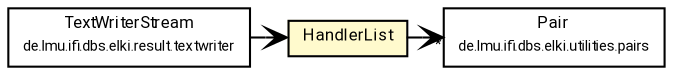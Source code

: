 #!/usr/local/bin/dot
#
# Class diagram 
# Generated by UMLGraph version R5_7_2-60-g0e99a6 (http://www.spinellis.gr/umlgraph/)
#

digraph G {
	graph [fontnames="svg"]
	edge [fontname="Roboto",fontsize=7,labelfontname="Roboto",labelfontsize=7,color="black"];
	node [fontname="Roboto",fontcolor="black",fontsize=8,shape=plaintext,margin=0,width=0,height=0];
	nodesep=0.15;
	ranksep=0.25;
	rankdir=LR;
	// de.lmu.ifi.dbs.elki.utilities.HandlerList<H>
	c4904959 [label=<<table title="de.lmu.ifi.dbs.elki.utilities.HandlerList" border="0" cellborder="1" cellspacing="0" cellpadding="2" bgcolor="lemonChiffon" href="HandlerList.html" target="_parent">
		<tr><td><table border="0" cellspacing="0" cellpadding="1">
		<tr><td align="center" balign="center"> <font face="Roboto">HandlerList</font> </td></tr>
		</table></td></tr>
		</table>>, URL="HandlerList.html"];
	// de.lmu.ifi.dbs.elki.result.textwriter.TextWriterStream
	c4905005 [label=<<table title="de.lmu.ifi.dbs.elki.result.textwriter.TextWriterStream" border="0" cellborder="1" cellspacing="0" cellpadding="2" href="../result/textwriter/TextWriterStream.html" target="_parent">
		<tr><td><table border="0" cellspacing="0" cellpadding="1">
		<tr><td align="center" balign="center"> <font face="Roboto">TextWriterStream</font> </td></tr>
		<tr><td align="center" balign="center"> <font face="Roboto" point-size="7.0">de.lmu.ifi.dbs.elki.result.textwriter</font> </td></tr>
		</table></td></tr>
		</table>>, URL="../result/textwriter/TextWriterStream.html"];
	// de.lmu.ifi.dbs.elki.utilities.pairs.Pair<FIRST, SECOND>
	c4905985 [label=<<table title="de.lmu.ifi.dbs.elki.utilities.pairs.Pair" border="0" cellborder="1" cellspacing="0" cellpadding="2" href="pairs/Pair.html" target="_parent">
		<tr><td><table border="0" cellspacing="0" cellpadding="1">
		<tr><td align="center" balign="center"> <font face="Roboto">Pair</font> </td></tr>
		<tr><td align="center" balign="center"> <font face="Roboto" point-size="7.0">de.lmu.ifi.dbs.elki.utilities.pairs</font> </td></tr>
		</table></td></tr>
		</table>>, URL="pairs/Pair.html"];
	// de.lmu.ifi.dbs.elki.utilities.HandlerList<H> navassoc de.lmu.ifi.dbs.elki.utilities.pairs.Pair<FIRST, SECOND>
	c4904959 -> c4905985 [arrowhead=open,weight=1,headlabel="*"];
	// de.lmu.ifi.dbs.elki.result.textwriter.TextWriterStream navassoc de.lmu.ifi.dbs.elki.utilities.HandlerList<H>
	c4905005 -> c4904959 [arrowhead=open,weight=1];
}

